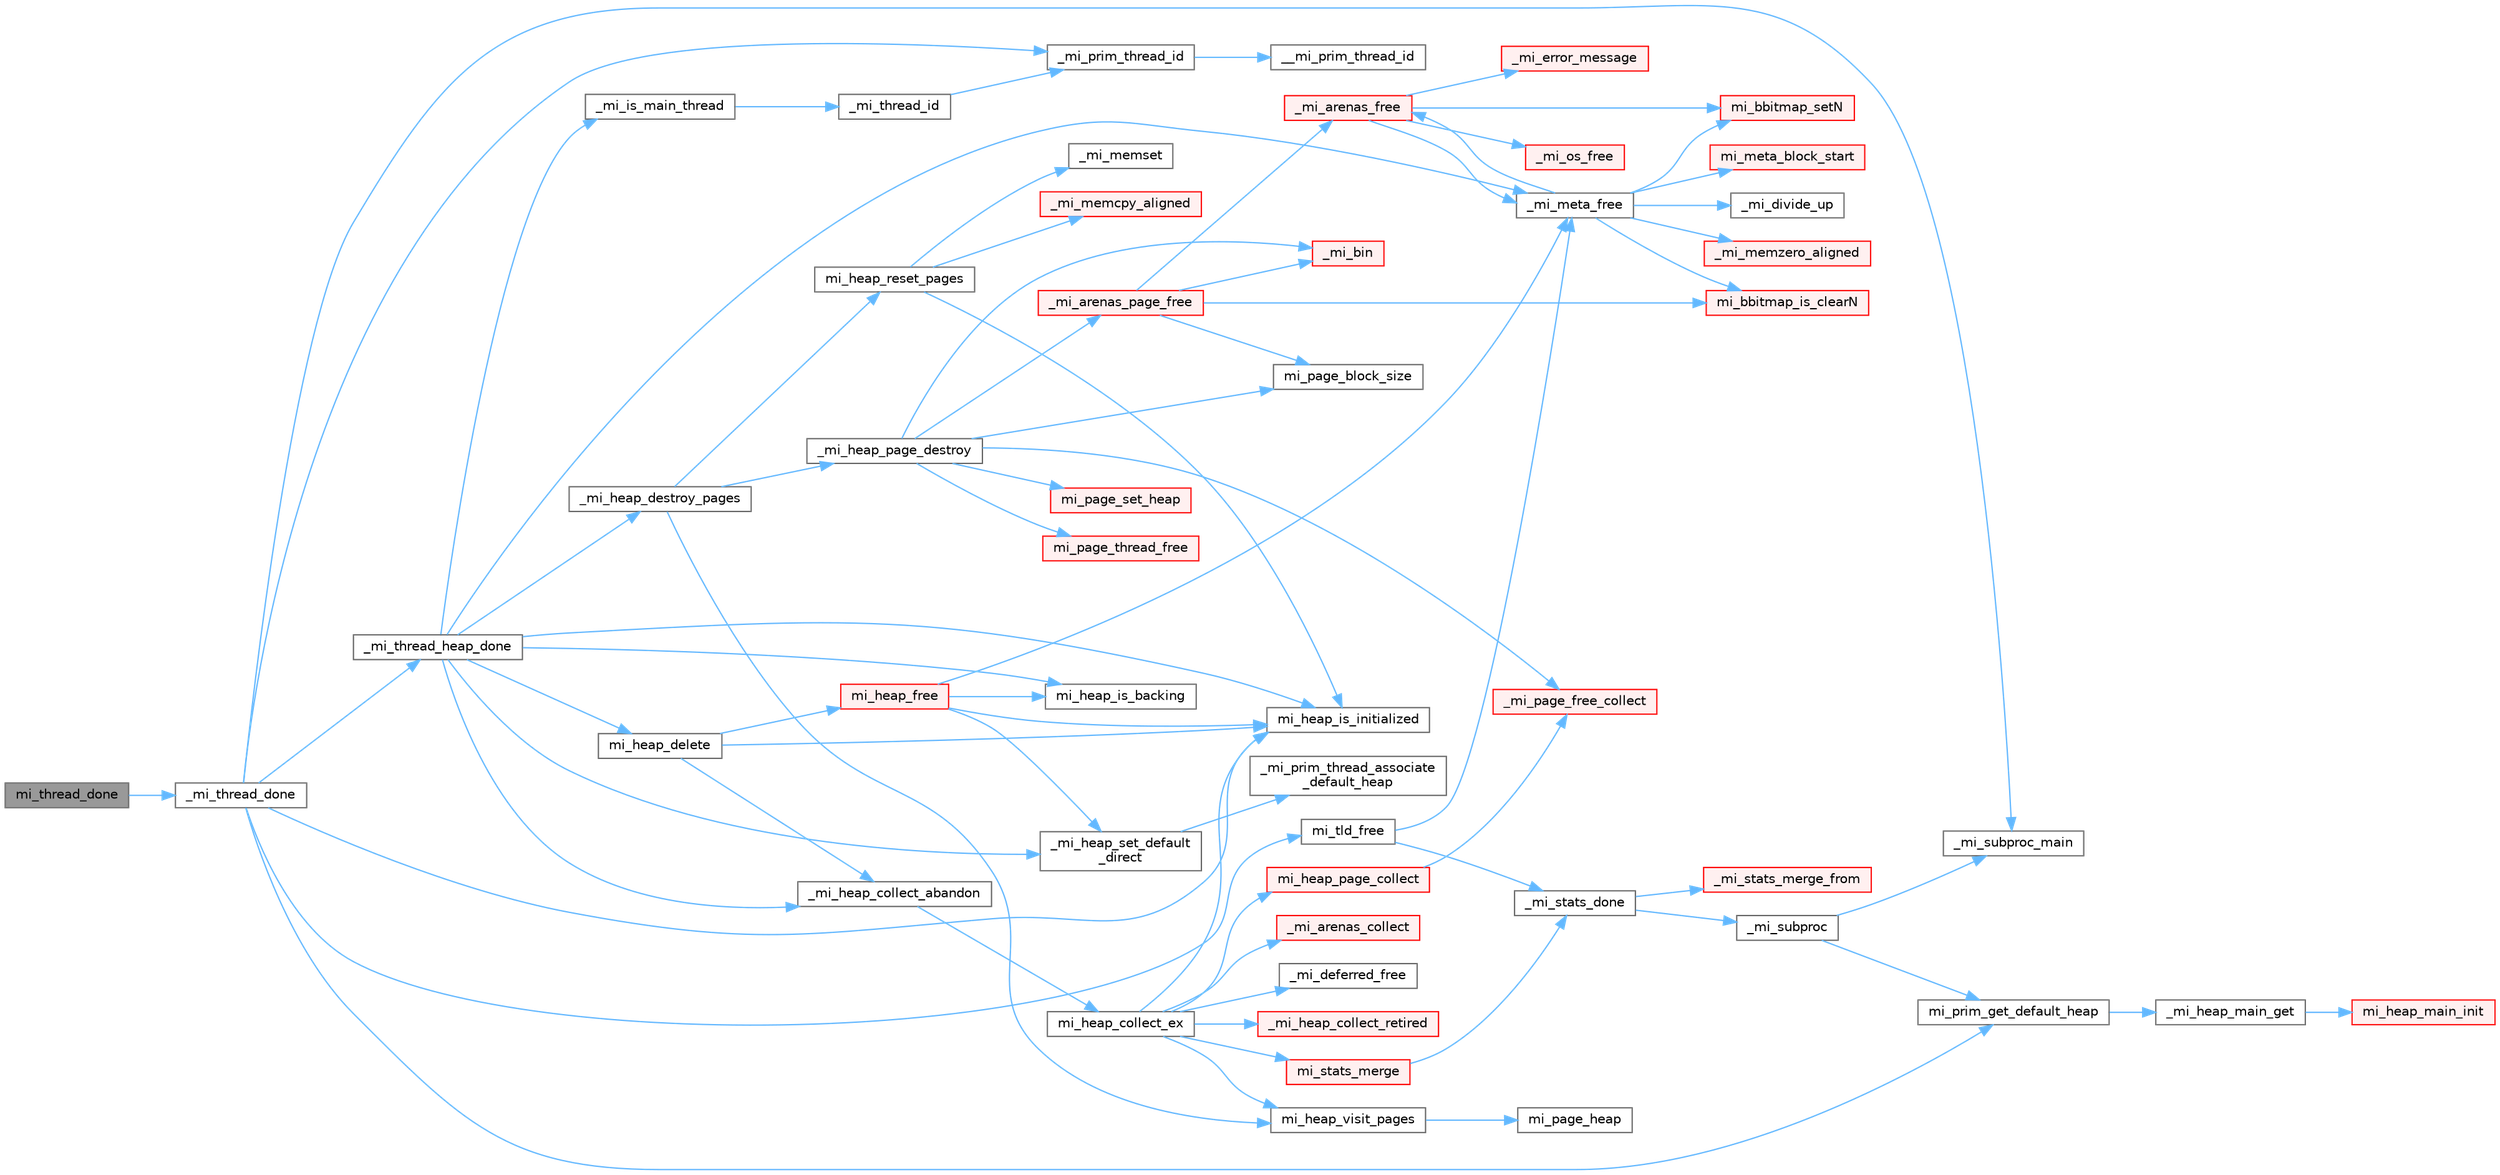 digraph "mi_thread_done"
{
 // LATEX_PDF_SIZE
  bgcolor="transparent";
  edge [fontname=Helvetica,fontsize=10,labelfontname=Helvetica,labelfontsize=10];
  node [fontname=Helvetica,fontsize=10,shape=box,height=0.2,width=0.4];
  rankdir="LR";
  Node1 [id="Node000001",label="mi_thread_done",height=0.2,width=0.4,color="gray40", fillcolor="grey60", style="filled", fontcolor="black",tooltip=" "];
  Node1 -> Node2 [id="edge1_Node000001_Node000002",color="steelblue1",style="solid",tooltip=" "];
  Node2 [id="Node000002",label="_mi_thread_done",height=0.2,width=0.4,color="grey40", fillcolor="white", style="filled",URL="$_e_a_s_t_l_2packages_2mimalloc_2src_2init_8c.html#af603ae2ea01234391a55cf27457ae925",tooltip=" "];
  Node2 -> Node3 [id="edge2_Node000002_Node000003",color="steelblue1",style="solid",tooltip=" "];
  Node3 [id="Node000003",label="_mi_prim_thread_id",height=0.2,width=0.4,color="grey40", fillcolor="white", style="filled",URL="$prim_8h.html#a3875c92cbb791d0a7c69bc1fd2df6804",tooltip=" "];
  Node3 -> Node4 [id="edge3_Node000003_Node000004",color="steelblue1",style="solid",tooltip=" "];
  Node4 [id="Node000004",label="__mi_prim_thread_id",height=0.2,width=0.4,color="grey40", fillcolor="white", style="filled",URL="$prim_8h.html#a42ea20cb0253ec21dff5f6770927df20",tooltip=" "];
  Node2 -> Node5 [id="edge4_Node000002_Node000005",color="steelblue1",style="solid",tooltip=" "];
  Node5 [id="Node000005",label="_mi_subproc_main",height=0.2,width=0.4,color="grey40", fillcolor="white", style="filled",URL="$_e_a_s_t_l_2packages_2mimalloc_2src_2init_8c.html#ab41c4f33f8195e6f62d943dc4d0a8d8a",tooltip=" "];
  Node2 -> Node6 [id="edge5_Node000002_Node000006",color="steelblue1",style="solid",tooltip=" "];
  Node6 [id="Node000006",label="_mi_thread_heap_done",height=0.2,width=0.4,color="grey40", fillcolor="white", style="filled",URL="$_e_a_s_t_l_2packages_2mimalloc_2src_2init_8c.html#a6196f703f6f83f8da7a28ce415c9f4e3",tooltip=" "];
  Node6 -> Node7 [id="edge6_Node000006_Node000007",color="steelblue1",style="solid",tooltip=" "];
  Node7 [id="Node000007",label="_mi_heap_collect_abandon",height=0.2,width=0.4,color="grey40", fillcolor="white", style="filled",URL="$heap_8c.html#a3924fe17738a488f951d16e9216062b1",tooltip=" "];
  Node7 -> Node8 [id="edge7_Node000007_Node000008",color="steelblue1",style="solid",tooltip=" "];
  Node8 [id="Node000008",label="mi_heap_collect_ex",height=0.2,width=0.4,color="grey40", fillcolor="white", style="filled",URL="$heap_8c.html#a13231466662ebaf79b77c254d4c7f389",tooltip=" "];
  Node8 -> Node9 [id="edge8_Node000008_Node000009",color="steelblue1",style="solid",tooltip=" "];
  Node9 [id="Node000009",label="_mi_arenas_collect",height=0.2,width=0.4,color="red", fillcolor="#FFF0F0", style="filled",URL="$arena_8c.html#a6f7e5b0577ff900eb89e76701c43672f",tooltip=" "];
  Node8 -> Node135 [id="edge9_Node000008_Node000135",color="steelblue1",style="solid",tooltip=" "];
  Node135 [id="Node000135",label="_mi_deferred_free",height=0.2,width=0.4,color="grey40", fillcolor="white", style="filled",URL="$_e_a_s_t_l_2packages_2mimalloc_2include_2mimalloc_2internal_8h.html#aede81c520000cbb08ad669e096c94d51",tooltip=" "];
  Node8 -> Node136 [id="edge10_Node000008_Node000136",color="steelblue1",style="solid",tooltip=" "];
  Node136 [id="Node000136",label="_mi_heap_collect_retired",height=0.2,width=0.4,color="red", fillcolor="#FFF0F0", style="filled",URL="$page_8c.html#abc5253b4341c8d7eab888068e4f9b951",tooltip=" "];
  Node8 -> Node248 [id="edge11_Node000008_Node000248",color="steelblue1",style="solid",tooltip=" "];
  Node248 [id="Node000248",label="mi_heap_is_initialized",height=0.2,width=0.4,color="grey40", fillcolor="white", style="filled",URL="$_e_a_s_t_l_2packages_2mimalloc_2include_2mimalloc_2internal_8h.html#a320c7d8a15c57974d3b105558a2a55e6",tooltip=" "];
  Node8 -> Node249 [id="edge12_Node000008_Node000249",color="steelblue1",style="solid",tooltip=" "];
  Node249 [id="Node000249",label="mi_heap_page_collect",height=0.2,width=0.4,color="red", fillcolor="#FFF0F0", style="filled",URL="$heap_8c.html#a9873e3fab187aa9d658b87434ed8608c",tooltip=" "];
  Node249 -> Node286 [id="edge13_Node000249_Node000286",color="steelblue1",style="solid",tooltip=" "];
  Node286 [id="Node000286",label="_mi_page_free_collect",height=0.2,width=0.4,color="red", fillcolor="#FFF0F0", style="filled",URL="$page_8c.html#ae2b78e1e45e4ac3db8102e9d333d2972",tooltip=" "];
  Node8 -> Node303 [id="edge14_Node000008_Node000303",color="steelblue1",style="solid",tooltip=" "];
  Node303 [id="Node000303",label="mi_heap_visit_pages",height=0.2,width=0.4,color="grey40", fillcolor="white", style="filled",URL="$heap_8c.html#aaf0ac2b53e4e2e6abcbbcd10faf21b11",tooltip=" "];
  Node303 -> Node241 [id="edge15_Node000303_Node000241",color="steelblue1",style="solid",tooltip=" "];
  Node241 [id="Node000241",label="mi_page_heap",height=0.2,width=0.4,color="grey40", fillcolor="white", style="filled",URL="$_e_a_s_t_l_2packages_2mimalloc_2include_2mimalloc_2internal_8h.html#a35ba87308ac94f73791017e50d3ab4c7",tooltip=" "];
  Node8 -> Node304 [id="edge16_Node000008_Node000304",color="steelblue1",style="solid",tooltip=" "];
  Node304 [id="Node000304",label="mi_stats_merge",height=0.2,width=0.4,color="red", fillcolor="#FFF0F0", style="filled",URL="$group__extended.html#ga854b1de8cb067c7316286c28b2fcd3d1",tooltip="Merge thread local statistics with the main statistics and reset."];
  Node304 -> Node305 [id="edge17_Node000304_Node000305",color="steelblue1",style="solid",tooltip=" "];
  Node305 [id="Node000305",label="_mi_stats_done",height=0.2,width=0.4,color="grey40", fillcolor="white", style="filled",URL="$stats_8c.html#a9e3bc7b58618b64edab4ad29371b2163",tooltip=" "];
  Node305 -> Node306 [id="edge18_Node000305_Node000306",color="steelblue1",style="solid",tooltip=" "];
  Node306 [id="Node000306",label="_mi_stats_merge_from",height=0.2,width=0.4,color="red", fillcolor="#FFF0F0", style="filled",URL="$stats_8c.html#a92541ad4e6f15267c0c3630e5b693b1a",tooltip=" "];
  Node305 -> Node254 [id="edge19_Node000305_Node000254",color="steelblue1",style="solid",tooltip=" "];
  Node254 [id="Node000254",label="_mi_subproc",height=0.2,width=0.4,color="grey40", fillcolor="white", style="filled",URL="$_e_a_s_t_l_2packages_2mimalloc_2src_2init_8c.html#ad7ba0b811f08490a3e64e9a7b3a03486",tooltip=" "];
  Node254 -> Node5 [id="edge20_Node000254_Node000005",color="steelblue1",style="solid",tooltip=" "];
  Node254 -> Node255 [id="edge21_Node000254_Node000255",color="steelblue1",style="solid",tooltip=" "];
  Node255 [id="Node000255",label="mi_prim_get_default_heap",height=0.2,width=0.4,color="grey40", fillcolor="white", style="filled",URL="$prim_8h.html#a986e62564728229db3ccecbd6e97fd98",tooltip=" "];
  Node255 -> Node256 [id="edge22_Node000255_Node000256",color="steelblue1",style="solid",tooltip=" "];
  Node256 [id="Node000256",label="_mi_heap_main_get",height=0.2,width=0.4,color="grey40", fillcolor="white", style="filled",URL="$_e_a_s_t_l_2packages_2mimalloc_2src_2init_8c.html#a1feeb4148fb048caf23361152895a55c",tooltip=" "];
  Node256 -> Node257 [id="edge23_Node000256_Node000257",color="steelblue1",style="solid",tooltip=" "];
  Node257 [id="Node000257",label="mi_heap_main_init",height=0.2,width=0.4,color="red", fillcolor="#FFF0F0", style="filled",URL="$_e_a_s_t_l_2packages_2mimalloc_2src_2init_8c.html#a5d8b12ae7942ecf3eb4e8ffd313a263a",tooltip=" "];
  Node6 -> Node407 [id="edge24_Node000006_Node000407",color="steelblue1",style="solid",tooltip=" "];
  Node407 [id="Node000407",label="_mi_heap_destroy_pages",height=0.2,width=0.4,color="grey40", fillcolor="white", style="filled",URL="$heap_8c.html#ad6a00b059e454ba5c9d1eee55648d15c",tooltip=" "];
  Node407 -> Node408 [id="edge25_Node000407_Node000408",color="steelblue1",style="solid",tooltip=" "];
  Node408 [id="Node000408",label="_mi_heap_page_destroy",height=0.2,width=0.4,color="grey40", fillcolor="white", style="filled",URL="$heap_8c.html#af64b8d8015291685b834fd97dd0762ba",tooltip=" "];
  Node408 -> Node138 [id="edge26_Node000408_Node000138",color="steelblue1",style="solid",tooltip=" "];
  Node138 [id="Node000138",label="_mi_arenas_page_free",height=0.2,width=0.4,color="red", fillcolor="#FFF0F0", style="filled",URL="$arena_8c.html#a5c704481ee56f6588f680987f4359d45",tooltip=" "];
  Node138 -> Node139 [id="edge27_Node000138_Node000139",color="steelblue1",style="solid",tooltip=" "];
  Node139 [id="Node000139",label="_mi_arenas_free",height=0.2,width=0.4,color="red", fillcolor="#FFF0F0", style="filled",URL="$arena_8c.html#af53fcdaf8975de25beee4cd536d92c30",tooltip=" "];
  Node139 -> Node140 [id="edge28_Node000139_Node000140",color="steelblue1",style="solid",tooltip=" "];
  Node140 [id="Node000140",label="_mi_error_message",height=0.2,width=0.4,color="red", fillcolor="#FFF0F0", style="filled",URL="$options_8c.html#a2bebc073bcaac71658e57bb260c2e426",tooltip=" "];
  Node139 -> Node142 [id="edge29_Node000139_Node000142",color="steelblue1",style="solid",tooltip=" "];
  Node142 [id="Node000142",label="_mi_meta_free",height=0.2,width=0.4,color="grey40", fillcolor="white", style="filled",URL="$arena-meta_8c.html#ab82e802fb1812b8ac1cce8b62b34cbe7",tooltip=" "];
  Node142 -> Node139 [id="edge30_Node000142_Node000139",color="steelblue1",style="solid",tooltip=" "];
  Node142 -> Node52 [id="edge31_Node000142_Node000052",color="steelblue1",style="solid",tooltip=" "];
  Node52 [id="Node000052",label="_mi_divide_up",height=0.2,width=0.4,color="grey40", fillcolor="white", style="filled",URL="$_e_a_s_t_l_2packages_2mimalloc_2include_2mimalloc_2internal_8h.html#a693e5b64e9a4644c716974dda2395edc",tooltip=" "];
  Node142 -> Node143 [id="edge32_Node000142_Node000143",color="steelblue1",style="solid",tooltip=" "];
  Node143 [id="Node000143",label="_mi_memzero_aligned",height=0.2,width=0.4,color="red", fillcolor="#FFF0F0", style="filled",URL="$_e_a_s_t_l_2packages_2mimalloc_2include_2mimalloc_2internal_8h.html#aa1d3beee9d492fc175ac2584e50fd8ea",tooltip=" "];
  Node142 -> Node88 [id="edge33_Node000142_Node000088",color="steelblue1",style="solid",tooltip=" "];
  Node88 [id="Node000088",label="mi_bbitmap_is_clearN",height=0.2,width=0.4,color="red", fillcolor="#FFF0F0", style="filled",URL="$bitmap_8h.html#a5424318442a5d1f904eab0d157bc777e",tooltip=" "];
  Node142 -> Node116 [id="edge34_Node000142_Node000116",color="steelblue1",style="solid",tooltip=" "];
  Node116 [id="Node000116",label="mi_bbitmap_setN",height=0.2,width=0.4,color="red", fillcolor="#FFF0F0", style="filled",URL="$bitmap_8c.html#ad8105936ebee14e0c6cadb2e8c37b024",tooltip=" "];
  Node142 -> Node146 [id="edge35_Node000142_Node000146",color="steelblue1",style="solid",tooltip=" "];
  Node146 [id="Node000146",label="mi_meta_block_start",height=0.2,width=0.4,color="red", fillcolor="#FFF0F0", style="filled",URL="$arena-meta_8c.html#aeece3fac418407c81bab2ef651ea35a6",tooltip=" "];
  Node139 -> Node150 [id="edge36_Node000139_Node000150",color="steelblue1",style="solid",tooltip=" "];
  Node150 [id="Node000150",label="_mi_os_free",height=0.2,width=0.4,color="red", fillcolor="#FFF0F0", style="filled",URL="$os_8c.html#aef12a26764ff4aae64a1df9116452428",tooltip=" "];
  Node139 -> Node116 [id="edge37_Node000139_Node000116",color="steelblue1",style="solid",tooltip=" "];
  Node138 -> Node163 [id="edge38_Node000138_Node000163",color="steelblue1",style="solid",tooltip=" "];
  Node163 [id="Node000163",label="_mi_bin",height=0.2,width=0.4,color="red", fillcolor="#FFF0F0", style="filled",URL="$page-queue_8c.html#a0d92abe27db4a21968468b2fe73473d6",tooltip=" "];
  Node138 -> Node88 [id="edge39_Node000138_Node000088",color="steelblue1",style="solid",tooltip=" "];
  Node138 -> Node181 [id="edge40_Node000138_Node000181",color="steelblue1",style="solid",tooltip=" "];
  Node181 [id="Node000181",label="mi_page_block_size",height=0.2,width=0.4,color="grey40", fillcolor="white", style="filled",URL="$_e_a_s_t_l_2packages_2mimalloc_2include_2mimalloc_2internal_8h.html#a6134893990c1f09da2b40092ceecc780",tooltip=" "];
  Node408 -> Node163 [id="edge41_Node000408_Node000163",color="steelblue1",style="solid",tooltip=" "];
  Node408 -> Node286 [id="edge42_Node000408_Node000286",color="steelblue1",style="solid",tooltip=" "];
  Node408 -> Node181 [id="edge43_Node000408_Node000181",color="steelblue1",style="solid",tooltip=" "];
  Node408 -> Node247 [id="edge44_Node000408_Node000247",color="steelblue1",style="solid",tooltip=" "];
  Node247 [id="Node000247",label="mi_page_set_heap",height=0.2,width=0.4,color="red", fillcolor="#FFF0F0", style="filled",URL="$_e_a_s_t_l_2packages_2mimalloc_2include_2mimalloc_2internal_8h.html#a4f0664d2a3d9c81776a0f90311aef474",tooltip=" "];
  Node408 -> Node409 [id="edge45_Node000408_Node000409",color="steelblue1",style="solid",tooltip=" "];
  Node409 [id="Node000409",label="mi_page_thread_free",height=0.2,width=0.4,color="red", fillcolor="#FFF0F0", style="filled",URL="$_e_a_s_t_l_2packages_2mimalloc_2include_2mimalloc_2internal_8h.html#aa8e0e6183cf707bee8707e2f5f5e5c3e",tooltip=" "];
  Node407 -> Node410 [id="edge46_Node000407_Node000410",color="steelblue1",style="solid",tooltip=" "];
  Node410 [id="Node000410",label="mi_heap_reset_pages",height=0.2,width=0.4,color="grey40", fillcolor="white", style="filled",URL="$heap_8c.html#aa04066f105381dc4ec279cbb0fa6e890",tooltip=" "];
  Node410 -> Node367 [id="edge47_Node000410_Node000367",color="steelblue1",style="solid",tooltip=" "];
  Node367 [id="Node000367",label="_mi_memcpy_aligned",height=0.2,width=0.4,color="red", fillcolor="#FFF0F0", style="filled",URL="$_e_a_s_t_l_2packages_2mimalloc_2include_2mimalloc_2internal_8h.html#a4dbcd4c6bee50fa4a3fb4b5e2a8d1438",tooltip=" "];
  Node410 -> Node145 [id="edge48_Node000410_Node000145",color="steelblue1",style="solid",tooltip=" "];
  Node145 [id="Node000145",label="_mi_memset",height=0.2,width=0.4,color="grey40", fillcolor="white", style="filled",URL="$_e_a_s_t_l_2packages_2mimalloc_2include_2mimalloc_2internal_8h.html#ae042f084f894809035813d45e3c43561",tooltip=" "];
  Node410 -> Node248 [id="edge49_Node000410_Node000248",color="steelblue1",style="solid",tooltip=" "];
  Node407 -> Node303 [id="edge50_Node000407_Node000303",color="steelblue1",style="solid",tooltip=" "];
  Node6 -> Node374 [id="edge51_Node000006_Node000374",color="steelblue1",style="solid",tooltip=" "];
  Node374 [id="Node000374",label="_mi_heap_set_default\l_direct",height=0.2,width=0.4,color="grey40", fillcolor="white", style="filled",URL="$_e_a_s_t_l_2packages_2mimalloc_2src_2init_8c.html#a96662339b7c5ce88bc64ce34ac3afd62",tooltip=" "];
  Node374 -> Node375 [id="edge52_Node000374_Node000375",color="steelblue1",style="solid",tooltip=" "];
  Node375 [id="Node000375",label="_mi_prim_thread_associate\l_default_heap",height=0.2,width=0.4,color="grey40", fillcolor="white", style="filled",URL="$windows_2prim_8c.html#a14b6be498e17cdf74c6b5cb38c2ec306",tooltip=" "];
  Node6 -> Node32 [id="edge53_Node000006_Node000032",color="steelblue1",style="solid",tooltip=" "];
  Node32 [id="Node000032",label="_mi_is_main_thread",height=0.2,width=0.4,color="grey40", fillcolor="white", style="filled",URL="$_e_a_s_t_l_2packages_2mimalloc_2src_2init_8c.html#a008e0a28e7c86b15a04094d595e2c327",tooltip=" "];
  Node32 -> Node33 [id="edge54_Node000032_Node000033",color="steelblue1",style="solid",tooltip=" "];
  Node33 [id="Node000033",label="_mi_thread_id",height=0.2,width=0.4,color="grey40", fillcolor="white", style="filled",URL="$_e_a_s_t_l_2packages_2mimalloc_2src_2init_8c.html#a43068a36d7dea6ccf1e3558a27e22993",tooltip=" "];
  Node33 -> Node3 [id="edge55_Node000033_Node000003",color="steelblue1",style="solid",tooltip=" "];
  Node6 -> Node142 [id="edge56_Node000006_Node000142",color="steelblue1",style="solid",tooltip=" "];
  Node6 -> Node411 [id="edge57_Node000006_Node000411",color="steelblue1",style="solid",tooltip=" "];
  Node411 [id="Node000411",label="mi_heap_delete",height=0.2,width=0.4,color="grey40", fillcolor="white", style="filled",URL="$group__heap.html#ga2ab1af8d438819b55319c7ef51d1e409",tooltip=" "];
  Node411 -> Node7 [id="edge58_Node000411_Node000007",color="steelblue1",style="solid",tooltip=" "];
  Node411 -> Node412 [id="edge59_Node000411_Node000412",color="steelblue1",style="solid",tooltip=" "];
  Node412 [id="Node000412",label="mi_heap_free",height=0.2,width=0.4,color="red", fillcolor="#FFF0F0", style="filled",URL="$heap_8c.html#a0b78721d61a2941477b5381a30cde1e6",tooltip=" "];
  Node412 -> Node374 [id="edge60_Node000412_Node000374",color="steelblue1",style="solid",tooltip=" "];
  Node412 -> Node142 [id="edge61_Node000412_Node000142",color="steelblue1",style="solid",tooltip=" "];
  Node412 -> Node413 [id="edge62_Node000412_Node000413",color="steelblue1",style="solid",tooltip=" "];
  Node413 [id="Node000413",label="mi_heap_is_backing",height=0.2,width=0.4,color="grey40", fillcolor="white", style="filled",URL="$_e_a_s_t_l_2packages_2mimalloc_2include_2mimalloc_2internal_8h.html#a9f4f9f1e020b8a62342ad9acbddda60f",tooltip=" "];
  Node412 -> Node248 [id="edge63_Node000412_Node000248",color="steelblue1",style="solid",tooltip=" "];
  Node411 -> Node248 [id="edge64_Node000411_Node000248",color="steelblue1",style="solid",tooltip=" "];
  Node6 -> Node413 [id="edge65_Node000006_Node000413",color="steelblue1",style="solid",tooltip=" "];
  Node6 -> Node248 [id="edge66_Node000006_Node000248",color="steelblue1",style="solid",tooltip=" "];
  Node2 -> Node248 [id="edge67_Node000002_Node000248",color="steelblue1",style="solid",tooltip=" "];
  Node2 -> Node255 [id="edge68_Node000002_Node000255",color="steelblue1",style="solid",tooltip=" "];
  Node2 -> Node415 [id="edge69_Node000002_Node000415",color="steelblue1",style="solid",tooltip=" "];
  Node415 [id="Node000415",label="mi_tld_free",height=0.2,width=0.4,color="grey40", fillcolor="white", style="filled",URL="$_e_a_s_t_l_2packages_2mimalloc_2src_2init_8c.html#a4fcbdb32289a1863f96a8f8e810b3592",tooltip=" "];
  Node415 -> Node142 [id="edge70_Node000415_Node000142",color="steelblue1",style="solid",tooltip=" "];
  Node415 -> Node305 [id="edge71_Node000415_Node000305",color="steelblue1",style="solid",tooltip=" "];
}
